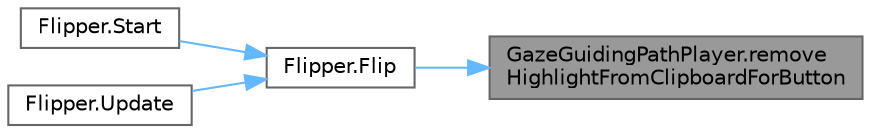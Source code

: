 digraph "GazeGuidingPathPlayer.removeHighlightFromClipboardForButton"
{
 // LATEX_PDF_SIZE
  bgcolor="transparent";
  edge [fontname=Helvetica,fontsize=10,labelfontname=Helvetica,labelfontsize=10];
  node [fontname=Helvetica,fontsize=10,shape=box,height=0.2,width=0.4];
  rankdir="RL";
  Node1 [id="Node000001",label="GazeGuidingPathPlayer.remove\lHighlightFromClipboardForButton",height=0.2,width=0.4,color="gray40", fillcolor="grey60", style="filled", fontcolor="black",tooltip="This method removes highlighting from a clipboard by reinitialising the respective clipboard without ..."];
  Node1 -> Node2 [id="edge4_Node000001_Node000002",dir="back",color="steelblue1",style="solid",tooltip=" "];
  Node2 [id="Node000002",label="Flipper.Flip",height=0.2,width=0.4,color="grey40", fillcolor="white", style="filled",URL="$class_flipper.html#a79a6a3483ba974096106ff09e879b7b5",tooltip="This method toggles gaze-guiding features on or off when the player flips the appropriate switch on t..."];
  Node2 -> Node3 [id="edge5_Node000002_Node000003",dir="back",color="steelblue1",style="solid",tooltip=" "];
  Node3 [id="Node000003",label="Flipper.Start",height=0.2,width=0.4,color="grey40", fillcolor="white", style="filled",URL="$class_flipper.html#a31fb6b9a26dff9407966639f9c6d69b0",tooltip="This method sets up input actions and initialises the gaze-guiding features' states based on the sett..."];
  Node2 -> Node4 [id="edge6_Node000002_Node000004",dir="back",color="steelblue1",style="solid",tooltip=" "];
  Node4 [id="Node000004",label="Flipper.Update",height=0.2,width=0.4,color="grey40", fillcolor="white", style="filled",URL="$class_flipper.html#a764009689ccde98f855291a5b2bee954",tooltip="This method updates the state of the gaze-guiding features based on the player's interaction with the..."];
}
